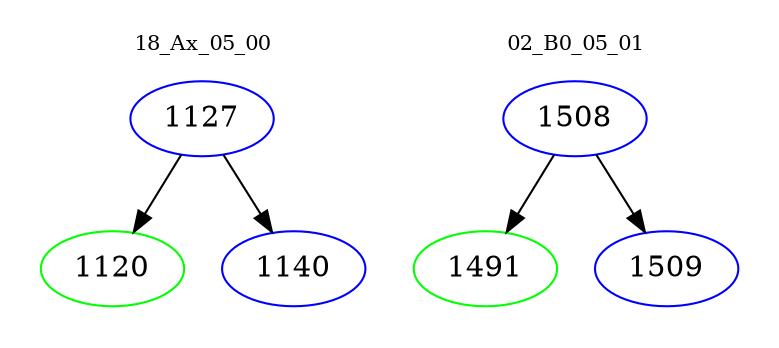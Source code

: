 digraph{
subgraph cluster_0 {
color = white
label = "18_Ax_05_00";
fontsize=10;
T0_1127 [label="1127", color="blue"]
T0_1127 -> T0_1120 [color="black"]
T0_1120 [label="1120", color="green"]
T0_1127 -> T0_1140 [color="black"]
T0_1140 [label="1140", color="blue"]
}
subgraph cluster_1 {
color = white
label = "02_B0_05_01";
fontsize=10;
T1_1508 [label="1508", color="blue"]
T1_1508 -> T1_1491 [color="black"]
T1_1491 [label="1491", color="green"]
T1_1508 -> T1_1509 [color="black"]
T1_1509 [label="1509", color="blue"]
}
}
